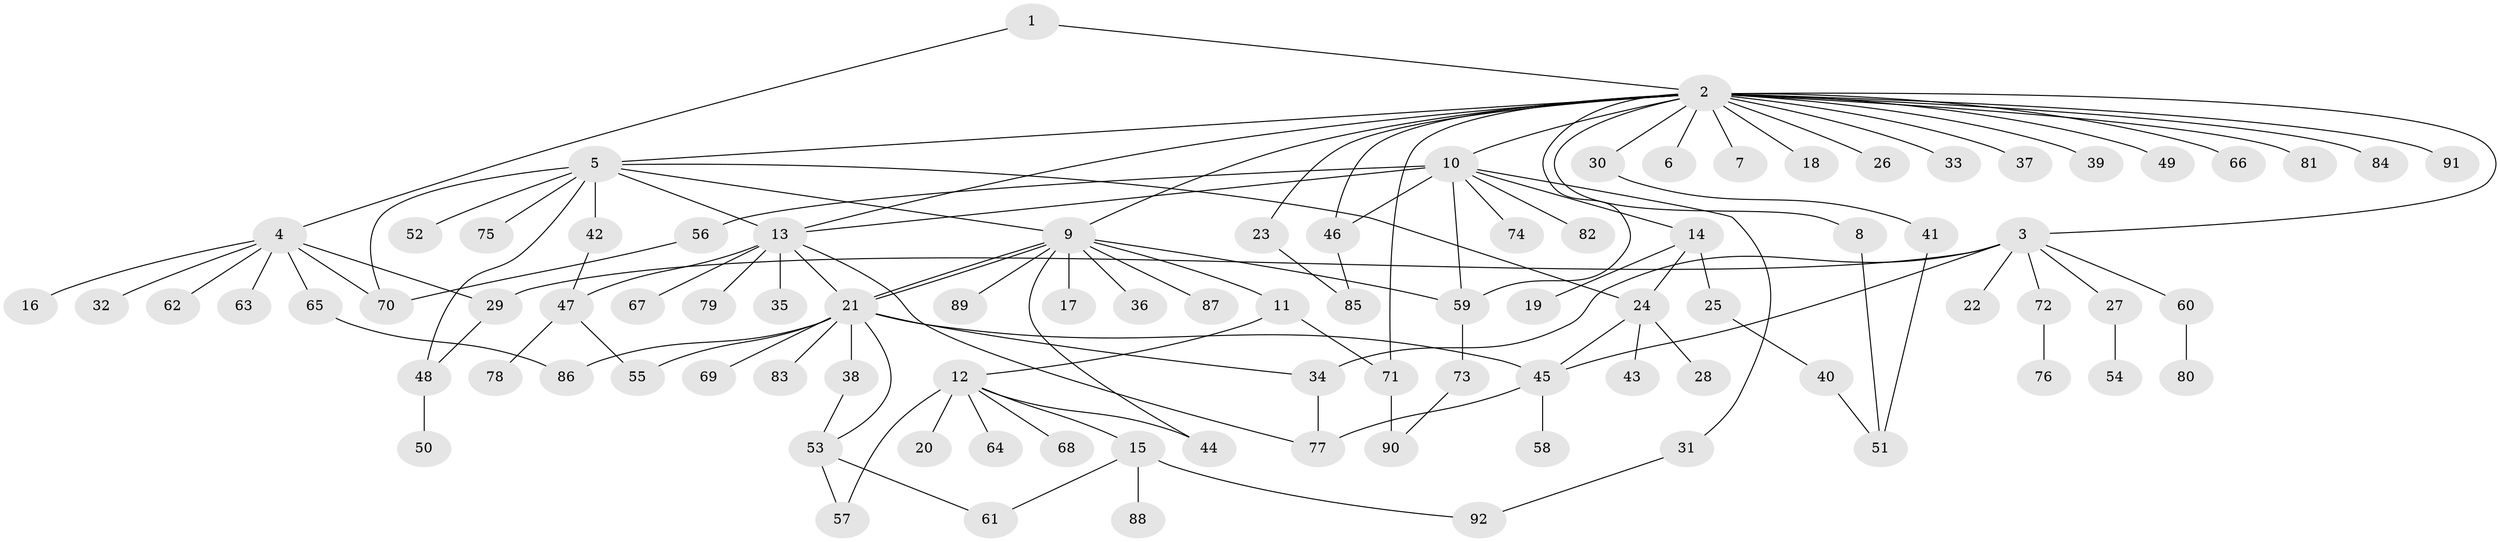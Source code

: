 // coarse degree distribution, {2: 0.203125, 23: 0.015625, 7: 0.03125, 11: 0.015625, 1: 0.515625, 3: 0.125, 15: 0.015625, 9: 0.03125, 8: 0.015625, 4: 0.03125}
// Generated by graph-tools (version 1.1) at 2025/18/03/04/25 18:18:05]
// undirected, 92 vertices, 122 edges
graph export_dot {
graph [start="1"]
  node [color=gray90,style=filled];
  1;
  2;
  3;
  4;
  5;
  6;
  7;
  8;
  9;
  10;
  11;
  12;
  13;
  14;
  15;
  16;
  17;
  18;
  19;
  20;
  21;
  22;
  23;
  24;
  25;
  26;
  27;
  28;
  29;
  30;
  31;
  32;
  33;
  34;
  35;
  36;
  37;
  38;
  39;
  40;
  41;
  42;
  43;
  44;
  45;
  46;
  47;
  48;
  49;
  50;
  51;
  52;
  53;
  54;
  55;
  56;
  57;
  58;
  59;
  60;
  61;
  62;
  63;
  64;
  65;
  66;
  67;
  68;
  69;
  70;
  71;
  72;
  73;
  74;
  75;
  76;
  77;
  78;
  79;
  80;
  81;
  82;
  83;
  84;
  85;
  86;
  87;
  88;
  89;
  90;
  91;
  92;
  1 -- 2;
  1 -- 4;
  2 -- 3;
  2 -- 5;
  2 -- 6;
  2 -- 7;
  2 -- 8;
  2 -- 9;
  2 -- 10;
  2 -- 13;
  2 -- 18;
  2 -- 23;
  2 -- 26;
  2 -- 30;
  2 -- 33;
  2 -- 37;
  2 -- 39;
  2 -- 46;
  2 -- 49;
  2 -- 59;
  2 -- 66;
  2 -- 71;
  2 -- 81;
  2 -- 84;
  2 -- 91;
  3 -- 22;
  3 -- 27;
  3 -- 29;
  3 -- 34;
  3 -- 45;
  3 -- 60;
  3 -- 72;
  4 -- 16;
  4 -- 29;
  4 -- 32;
  4 -- 62;
  4 -- 63;
  4 -- 65;
  4 -- 70;
  5 -- 9;
  5 -- 13;
  5 -- 24;
  5 -- 42;
  5 -- 48;
  5 -- 52;
  5 -- 70;
  5 -- 75;
  8 -- 51;
  9 -- 11;
  9 -- 17;
  9 -- 21;
  9 -- 21;
  9 -- 36;
  9 -- 44;
  9 -- 59;
  9 -- 87;
  9 -- 89;
  10 -- 13;
  10 -- 14;
  10 -- 31;
  10 -- 46;
  10 -- 56;
  10 -- 59;
  10 -- 74;
  10 -- 82;
  11 -- 12;
  11 -- 71;
  12 -- 15;
  12 -- 20;
  12 -- 44;
  12 -- 57;
  12 -- 64;
  12 -- 68;
  13 -- 21;
  13 -- 35;
  13 -- 47;
  13 -- 67;
  13 -- 77;
  13 -- 79;
  14 -- 19;
  14 -- 24;
  14 -- 25;
  15 -- 61;
  15 -- 88;
  15 -- 92;
  21 -- 34;
  21 -- 38;
  21 -- 45;
  21 -- 53;
  21 -- 55;
  21 -- 69;
  21 -- 83;
  21 -- 86;
  23 -- 85;
  24 -- 28;
  24 -- 43;
  24 -- 45;
  25 -- 40;
  27 -- 54;
  29 -- 48;
  30 -- 41;
  31 -- 92;
  34 -- 77;
  38 -- 53;
  40 -- 51;
  41 -- 51;
  42 -- 47;
  45 -- 58;
  45 -- 77;
  46 -- 85;
  47 -- 55;
  47 -- 78;
  48 -- 50;
  53 -- 57;
  53 -- 61;
  56 -- 70;
  59 -- 73;
  60 -- 80;
  65 -- 86;
  71 -- 90;
  72 -- 76;
  73 -- 90;
}
